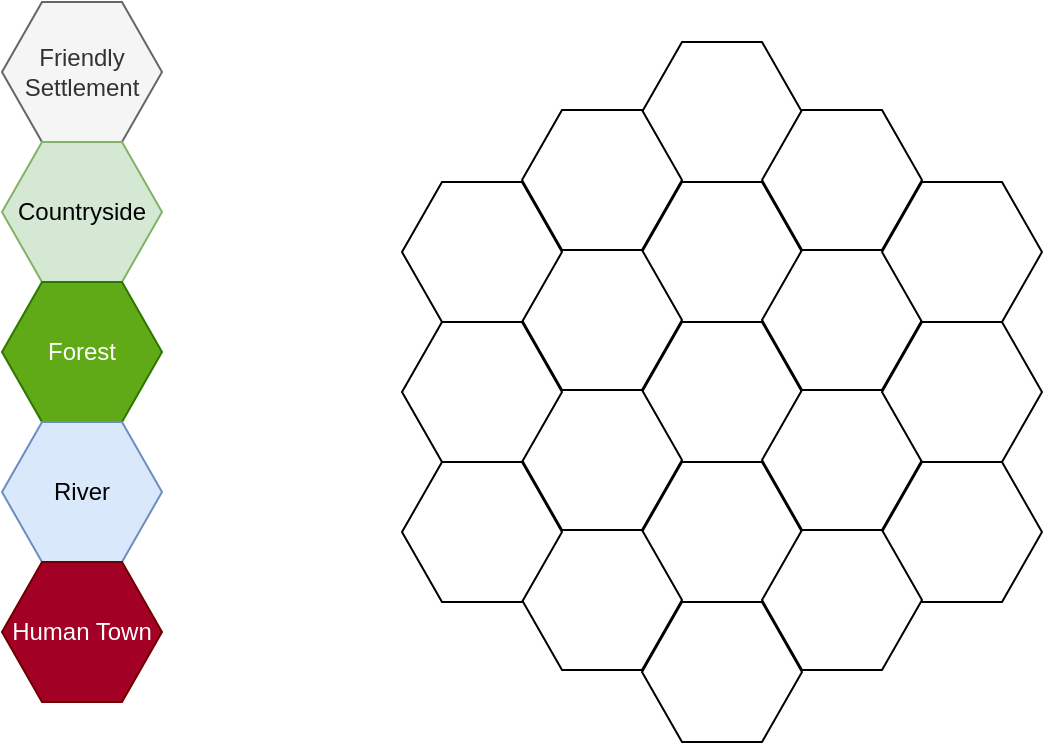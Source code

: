 <mxfile version="13.6.0" type="device" pages="2"><diagram id="gWCAl3ylWJIwu6kMYyIx" name="Blank Hexcrawl"><mxGraphModel dx="1131" dy="692" grid="1" gridSize="10" guides="1" tooltips="1" connect="1" arrows="1" fold="1" page="1" pageScale="1" pageWidth="827" pageHeight="1169" math="0" shadow="0"><root><mxCell id="0"/><mxCell id="1" parent="0"/><mxCell id="H179k5i1qYuX7ZNLCF-A-1" value="" style="shape=hexagon;perimeter=hexagonPerimeter2;whiteSpace=wrap;html=1;fixedSize=1;" vertex="1" parent="1"><mxGeometry x="320" y="200" width="80" height="70" as="geometry"/></mxCell><mxCell id="H179k5i1qYuX7ZNLCF-A-2" value="" style="shape=hexagon;perimeter=hexagonPerimeter2;whiteSpace=wrap;html=1;fixedSize=1;" vertex="1" parent="1"><mxGeometry x="320" y="130" width="80" height="70" as="geometry"/></mxCell><mxCell id="H179k5i1qYuX7ZNLCF-A-3" value="" style="shape=hexagon;perimeter=hexagonPerimeter2;whiteSpace=wrap;html=1;fixedSize=1;" vertex="1" parent="1"><mxGeometry x="380" y="164" width="80" height="70" as="geometry"/></mxCell><mxCell id="H179k5i1qYuX7ZNLCF-A-4" value="" style="shape=hexagon;perimeter=hexagonPerimeter2;whiteSpace=wrap;html=1;fixedSize=1;" vertex="1" parent="1"><mxGeometry x="260" y="164" width="80" height="70" as="geometry"/></mxCell><mxCell id="H179k5i1qYuX7ZNLCF-A-5" value="" style="shape=hexagon;perimeter=hexagonPerimeter2;whiteSpace=wrap;html=1;fixedSize=1;size=20;" vertex="1" parent="1"><mxGeometry x="260" y="234" width="80" height="70" as="geometry"/></mxCell><mxCell id="H179k5i1qYuX7ZNLCF-A-6" value="" style="shape=hexagon;perimeter=hexagonPerimeter2;whiteSpace=wrap;html=1;fixedSize=1;size=20;" vertex="1" parent="1"><mxGeometry x="380" y="234" width="80" height="70" as="geometry"/></mxCell><mxCell id="H179k5i1qYuX7ZNLCF-A-7" value="" style="shape=hexagon;perimeter=hexagonPerimeter2;whiteSpace=wrap;html=1;fixedSize=1;" vertex="1" parent="1"><mxGeometry x="320" y="270" width="80" height="70" as="geometry"/></mxCell><mxCell id="H179k5i1qYuX7ZNLCF-A-8" value="" style="shape=hexagon;perimeter=hexagonPerimeter2;whiteSpace=wrap;html=1;fixedSize=1;" vertex="1" parent="1"><mxGeometry x="320" y="60" width="80" height="70" as="geometry"/></mxCell><mxCell id="H179k5i1qYuX7ZNLCF-A-9" value="" style="shape=hexagon;perimeter=hexagonPerimeter2;whiteSpace=wrap;html=1;fixedSize=1;" vertex="1" parent="1"><mxGeometry x="380" y="94" width="80" height="70" as="geometry"/></mxCell><mxCell id="H179k5i1qYuX7ZNLCF-A-10" value="" style="shape=hexagon;perimeter=hexagonPerimeter2;whiteSpace=wrap;html=1;fixedSize=1;" vertex="1" parent="1"><mxGeometry x="320" y="340" width="80" height="70" as="geometry"/></mxCell><mxCell id="H179k5i1qYuX7ZNLCF-A-11" value="" style="shape=hexagon;perimeter=hexagonPerimeter2;whiteSpace=wrap;html=1;fixedSize=1;size=20;" vertex="1" parent="1"><mxGeometry x="440" y="200" width="80" height="70" as="geometry"/></mxCell><mxCell id="H179k5i1qYuX7ZNLCF-A-12" value="" style="shape=hexagon;perimeter=hexagonPerimeter2;whiteSpace=wrap;html=1;fixedSize=1;size=20;" vertex="1" parent="1"><mxGeometry x="440" y="130" width="80" height="70" as="geometry"/></mxCell><mxCell id="H179k5i1qYuX7ZNLCF-A-13" value="" style="shape=hexagon;perimeter=hexagonPerimeter2;whiteSpace=wrap;html=1;fixedSize=1;size=20;" vertex="1" parent="1"><mxGeometry x="440" y="270" width="80" height="70" as="geometry"/></mxCell><mxCell id="H179k5i1qYuX7ZNLCF-A-14" value="" style="shape=hexagon;perimeter=hexagonPerimeter2;whiteSpace=wrap;html=1;fixedSize=1;size=20;" vertex="1" parent="1"><mxGeometry x="380" y="304" width="80" height="70" as="geometry"/></mxCell><mxCell id="H179k5i1qYuX7ZNLCF-A-15" value="" style="shape=hexagon;perimeter=hexagonPerimeter2;whiteSpace=wrap;html=1;fixedSize=1;size=20;" vertex="1" parent="1"><mxGeometry x="260" y="304" width="80" height="70" as="geometry"/></mxCell><mxCell id="H179k5i1qYuX7ZNLCF-A-16" value="" style="shape=hexagon;perimeter=hexagonPerimeter2;whiteSpace=wrap;html=1;fixedSize=1;size=20;" vertex="1" parent="1"><mxGeometry x="200" y="270" width="80" height="70" as="geometry"/></mxCell><mxCell id="H179k5i1qYuX7ZNLCF-A-17" value="" style="shape=hexagon;perimeter=hexagonPerimeter2;whiteSpace=wrap;html=1;fixedSize=1;size=20;" vertex="1" parent="1"><mxGeometry x="200" y="200" width="80" height="70" as="geometry"/></mxCell><mxCell id="H179k5i1qYuX7ZNLCF-A-18" value="" style="shape=hexagon;perimeter=hexagonPerimeter2;whiteSpace=wrap;html=1;fixedSize=1;size=20;" vertex="1" parent="1"><mxGeometry x="200" y="130" width="80" height="70" as="geometry"/></mxCell><mxCell id="H179k5i1qYuX7ZNLCF-A-19" value="" style="shape=hexagon;perimeter=hexagonPerimeter2;whiteSpace=wrap;html=1;fixedSize=1;size=20;" vertex="1" parent="1"><mxGeometry x="260" y="94" width="80" height="70" as="geometry"/></mxCell><mxCell id="ryUlRwXiwdlwjPFtohXo-1" value="Friendly&lt;br&gt;Settlement" style="shape=hexagon;perimeter=hexagonPerimeter2;whiteSpace=wrap;html=1;fixedSize=1;size=20;fillColor=#f5f5f5;strokeColor=#666666;fontColor=#333333;" vertex="1" parent="1"><mxGeometry y="40" width="80" height="70" as="geometry"/></mxCell><mxCell id="ryUlRwXiwdlwjPFtohXo-2" value="Countryside" style="shape=hexagon;perimeter=hexagonPerimeter2;whiteSpace=wrap;html=1;fixedSize=1;size=20;fillColor=#d5e8d4;strokeColor=#82b366;" vertex="1" parent="1"><mxGeometry y="110" width="80" height="70" as="geometry"/></mxCell><mxCell id="ryUlRwXiwdlwjPFtohXo-3" value="Forest" style="shape=hexagon;perimeter=hexagonPerimeter2;whiteSpace=wrap;html=1;fixedSize=1;size=20;fillColor=#60a917;strokeColor=#2D7600;fontColor=#ffffff;" vertex="1" parent="1"><mxGeometry y="180" width="80" height="70" as="geometry"/></mxCell><mxCell id="ryUlRwXiwdlwjPFtohXo-4" value="River" style="shape=hexagon;perimeter=hexagonPerimeter2;whiteSpace=wrap;html=1;fixedSize=1;size=20;fillColor=#dae8fc;strokeColor=#6c8ebf;" vertex="1" parent="1"><mxGeometry y="250" width="80" height="70" as="geometry"/></mxCell><mxCell id="ryUlRwXiwdlwjPFtohXo-5" value="Human Town" style="shape=hexagon;perimeter=hexagonPerimeter2;whiteSpace=wrap;html=1;fixedSize=1;size=20;fillColor=#a20025;strokeColor=#6F0000;fontColor=#ffffff;" vertex="1" parent="1"><mxGeometry y="320" width="80" height="70" as="geometry"/></mxCell></root></mxGraphModel></diagram><diagram name="Test" id="N-_DDOOrzTinUNYYKbBK"><mxGraphModel dx="1131" dy="692" grid="1" gridSize="10" guides="1" tooltips="1" connect="1" arrows="1" fold="1" page="1" pageScale="1" pageWidth="827" pageHeight="1169" math="0" shadow="0"><root><mxCell id="GhD575apldpXYKwg2eGZ-0"/><mxCell id="GhD575apldpXYKwg2eGZ-1" parent="GhD575apldpXYKwg2eGZ-0"/><mxCell id="GhD575apldpXYKwg2eGZ-2" value="" style="shape=hexagon;perimeter=hexagonPerimeter2;whiteSpace=wrap;html=1;fixedSize=1;fillColor=#f5f5f5;strokeColor=#666666;fontColor=#333333;" vertex="1" parent="GhD575apldpXYKwg2eGZ-1"><mxGeometry x="320" y="200" width="80" height="70" as="geometry"/></mxCell><mxCell id="GhD575apldpXYKwg2eGZ-3" value="" style="shape=hexagon;perimeter=hexagonPerimeter2;whiteSpace=wrap;html=1;fixedSize=1;fillColor=#a20025;strokeColor=#6F0000;fontColor=#ffffff;" vertex="1" parent="GhD575apldpXYKwg2eGZ-1"><mxGeometry x="320" y="130" width="80" height="70" as="geometry"/></mxCell><mxCell id="GhD575apldpXYKwg2eGZ-4" value="" style="shape=hexagon;perimeter=hexagonPerimeter2;whiteSpace=wrap;html=1;fixedSize=1;fillColor=#a20025;strokeColor=#6F0000;fontColor=#ffffff;" vertex="1" parent="GhD575apldpXYKwg2eGZ-1"><mxGeometry x="380" y="164" width="80" height="70" as="geometry"/></mxCell><mxCell id="GhD575apldpXYKwg2eGZ-5" value="" style="shape=hexagon;perimeter=hexagonPerimeter2;whiteSpace=wrap;html=1;fixedSize=1;fillColor=#d5e8d4;strokeColor=#82b366;" vertex="1" parent="GhD575apldpXYKwg2eGZ-1"><mxGeometry x="260" y="164" width="80" height="70" as="geometry"/></mxCell><mxCell id="GhD575apldpXYKwg2eGZ-6" value="" style="shape=hexagon;perimeter=hexagonPerimeter2;whiteSpace=wrap;html=1;fixedSize=1;size=20;fillColor=#d5e8d4;strokeColor=#82b366;" vertex="1" parent="GhD575apldpXYKwg2eGZ-1"><mxGeometry x="260" y="234" width="80" height="70" as="geometry"/></mxCell><mxCell id="GhD575apldpXYKwg2eGZ-7" value="" style="shape=hexagon;perimeter=hexagonPerimeter2;whiteSpace=wrap;html=1;fixedSize=1;size=20;fillColor=#60a917;strokeColor=#2D7600;fontColor=#ffffff;" vertex="1" parent="GhD575apldpXYKwg2eGZ-1"><mxGeometry x="380" y="234" width="80" height="70" as="geometry"/></mxCell><mxCell id="GhD575apldpXYKwg2eGZ-8" value="" style="shape=hexagon;perimeter=hexagonPerimeter2;whiteSpace=wrap;html=1;fixedSize=1;fillColor=#60a917;strokeColor=#2D7600;fontColor=#ffffff;" vertex="1" parent="GhD575apldpXYKwg2eGZ-1"><mxGeometry x="320" y="270" width="80" height="70" as="geometry"/></mxCell><mxCell id="GhD575apldpXYKwg2eGZ-9" value="" style="shape=hexagon;perimeter=hexagonPerimeter2;whiteSpace=wrap;html=1;fixedSize=1;fillColor=#60a917;strokeColor=#2D7600;fontColor=#ffffff;" vertex="1" parent="GhD575apldpXYKwg2eGZ-1"><mxGeometry x="320" y="60" width="80" height="70" as="geometry"/></mxCell><mxCell id="GhD575apldpXYKwg2eGZ-10" value="" style="shape=hexagon;perimeter=hexagonPerimeter2;whiteSpace=wrap;html=1;fixedSize=1;fillColor=#60a917;strokeColor=#2D7600;fontColor=#ffffff;" vertex="1" parent="GhD575apldpXYKwg2eGZ-1"><mxGeometry x="380" y="94" width="80" height="70" as="geometry"/></mxCell><mxCell id="GhD575apldpXYKwg2eGZ-11" value="" style="shape=hexagon;perimeter=hexagonPerimeter2;whiteSpace=wrap;html=1;fixedSize=1;fillColor=#dae8fc;strokeColor=#6c8ebf;" vertex="1" parent="GhD575apldpXYKwg2eGZ-1"><mxGeometry x="320" y="340" width="80" height="70" as="geometry"/></mxCell><mxCell id="GhD575apldpXYKwg2eGZ-12" value="" style="shape=hexagon;perimeter=hexagonPerimeter2;whiteSpace=wrap;html=1;fixedSize=1;size=20;fillColor=#60a917;strokeColor=#2D7600;fontColor=#ffffff;" vertex="1" parent="GhD575apldpXYKwg2eGZ-1"><mxGeometry x="440" y="200" width="80" height="70" as="geometry"/></mxCell><mxCell id="GhD575apldpXYKwg2eGZ-13" value="" style="shape=hexagon;perimeter=hexagonPerimeter2;whiteSpace=wrap;html=1;fixedSize=1;size=20;fillColor=#60a917;strokeColor=#2D7600;fontColor=#ffffff;" vertex="1" parent="GhD575apldpXYKwg2eGZ-1"><mxGeometry x="440" y="130" width="80" height="70" as="geometry"/></mxCell><mxCell id="GhD575apldpXYKwg2eGZ-14" value="" style="shape=hexagon;perimeter=hexagonPerimeter2;whiteSpace=wrap;html=1;fixedSize=1;size=20;fillColor=#60a917;strokeColor=#2D7600;fontColor=#ffffff;" vertex="1" parent="GhD575apldpXYKwg2eGZ-1"><mxGeometry x="440" y="270" width="80" height="70" as="geometry"/></mxCell><mxCell id="GhD575apldpXYKwg2eGZ-15" value="" style="shape=hexagon;perimeter=hexagonPerimeter2;whiteSpace=wrap;html=1;fixedSize=1;size=20;fillColor=#a20025;strokeColor=#6F0000;fontColor=#ffffff;" vertex="1" parent="GhD575apldpXYKwg2eGZ-1"><mxGeometry x="380" y="304" width="80" height="70" as="geometry"/></mxCell><mxCell id="GhD575apldpXYKwg2eGZ-16" value="" style="shape=hexagon;perimeter=hexagonPerimeter2;whiteSpace=wrap;html=1;fixedSize=1;size=20;fillColor=#dae8fc;strokeColor=#6c8ebf;" vertex="1" parent="GhD575apldpXYKwg2eGZ-1"><mxGeometry x="260" y="304" width="80" height="70" as="geometry"/></mxCell><mxCell id="GhD575apldpXYKwg2eGZ-17" value="" style="shape=hexagon;perimeter=hexagonPerimeter2;whiteSpace=wrap;html=1;fixedSize=1;size=20;fillColor=#dae8fc;strokeColor=#6c8ebf;" vertex="1" parent="GhD575apldpXYKwg2eGZ-1"><mxGeometry x="200" y="270" width="80" height="70" as="geometry"/></mxCell><mxCell id="GhD575apldpXYKwg2eGZ-18" value="" style="shape=hexagon;perimeter=hexagonPerimeter2;whiteSpace=wrap;html=1;fixedSize=1;size=20;fillColor=#60a917;strokeColor=#2D7600;fontColor=#ffffff;" vertex="1" parent="GhD575apldpXYKwg2eGZ-1"><mxGeometry x="200" y="200" width="80" height="70" as="geometry"/></mxCell><mxCell id="GhD575apldpXYKwg2eGZ-19" value="" style="shape=hexagon;perimeter=hexagonPerimeter2;whiteSpace=wrap;html=1;fixedSize=1;size=20;fillColor=#dae8fc;strokeColor=#6c8ebf;" vertex="1" parent="GhD575apldpXYKwg2eGZ-1"><mxGeometry x="200" y="130" width="80" height="70" as="geometry"/></mxCell><mxCell id="GhD575apldpXYKwg2eGZ-20" value="" style="shape=hexagon;perimeter=hexagonPerimeter2;whiteSpace=wrap;html=1;fixedSize=1;size=20;fillColor=#60a917;strokeColor=#2D7600;fontColor=#ffffff;" vertex="1" parent="GhD575apldpXYKwg2eGZ-1"><mxGeometry x="260" y="94" width="80" height="70" as="geometry"/></mxCell><mxCell id="cZBl_CuViMqntecLg_g5-0" value="Friendly&lt;br&gt;Settlement" style="shape=hexagon;perimeter=hexagonPerimeter2;whiteSpace=wrap;html=1;fixedSize=1;size=20;fillColor=#f5f5f5;strokeColor=#666666;fontColor=#333333;" vertex="1" parent="GhD575apldpXYKwg2eGZ-1"><mxGeometry y="40" width="80" height="70" as="geometry"/></mxCell><mxCell id="cZBl_CuViMqntecLg_g5-1" value="Countryside" style="shape=hexagon;perimeter=hexagonPerimeter2;whiteSpace=wrap;html=1;fixedSize=1;size=20;fillColor=#d5e8d4;strokeColor=#82b366;" vertex="1" parent="GhD575apldpXYKwg2eGZ-1"><mxGeometry y="110" width="80" height="70" as="geometry"/></mxCell><mxCell id="cZBl_CuViMqntecLg_g5-2" value="Forest" style="shape=hexagon;perimeter=hexagonPerimeter2;whiteSpace=wrap;html=1;fixedSize=1;size=20;fillColor=#60a917;strokeColor=#2D7600;fontColor=#ffffff;" vertex="1" parent="GhD575apldpXYKwg2eGZ-1"><mxGeometry y="180" width="80" height="70" as="geometry"/></mxCell><mxCell id="cZBl_CuViMqntecLg_g5-3" value="River" style="shape=hexagon;perimeter=hexagonPerimeter2;whiteSpace=wrap;html=1;fixedSize=1;size=20;fillColor=#dae8fc;strokeColor=#6c8ebf;" vertex="1" parent="GhD575apldpXYKwg2eGZ-1"><mxGeometry y="250" width="80" height="70" as="geometry"/></mxCell><mxCell id="cZBl_CuViMqntecLg_g5-4" value="Human Town" style="shape=hexagon;perimeter=hexagonPerimeter2;whiteSpace=wrap;html=1;fixedSize=1;size=20;fillColor=#a20025;strokeColor=#6F0000;fontColor=#ffffff;" vertex="1" parent="GhD575apldpXYKwg2eGZ-1"><mxGeometry y="320" width="80" height="70" as="geometry"/></mxCell></root></mxGraphModel></diagram></mxfile>